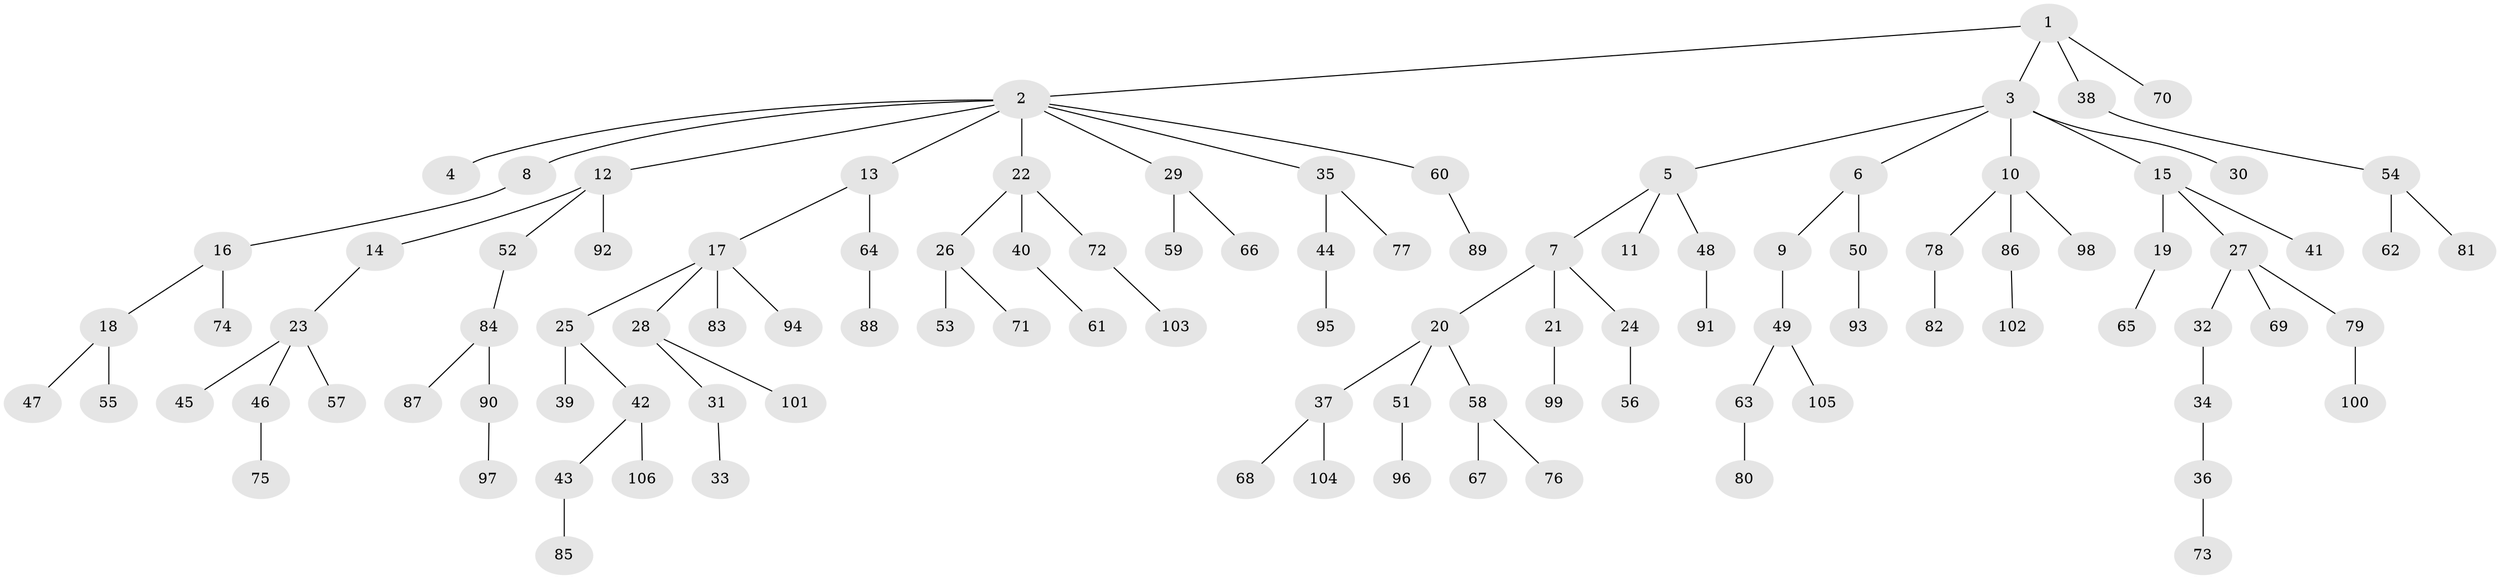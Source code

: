 // coarse degree distribution, {11: 0.023809523809523808, 4: 0.047619047619047616, 1: 0.5952380952380952, 5: 0.047619047619047616, 3: 0.09523809523809523, 2: 0.19047619047619047}
// Generated by graph-tools (version 1.1) at 2025/19/03/04/25 18:19:05]
// undirected, 106 vertices, 105 edges
graph export_dot {
graph [start="1"]
  node [color=gray90,style=filled];
  1;
  2;
  3;
  4;
  5;
  6;
  7;
  8;
  9;
  10;
  11;
  12;
  13;
  14;
  15;
  16;
  17;
  18;
  19;
  20;
  21;
  22;
  23;
  24;
  25;
  26;
  27;
  28;
  29;
  30;
  31;
  32;
  33;
  34;
  35;
  36;
  37;
  38;
  39;
  40;
  41;
  42;
  43;
  44;
  45;
  46;
  47;
  48;
  49;
  50;
  51;
  52;
  53;
  54;
  55;
  56;
  57;
  58;
  59;
  60;
  61;
  62;
  63;
  64;
  65;
  66;
  67;
  68;
  69;
  70;
  71;
  72;
  73;
  74;
  75;
  76;
  77;
  78;
  79;
  80;
  81;
  82;
  83;
  84;
  85;
  86;
  87;
  88;
  89;
  90;
  91;
  92;
  93;
  94;
  95;
  96;
  97;
  98;
  99;
  100;
  101;
  102;
  103;
  104;
  105;
  106;
  1 -- 2;
  1 -- 3;
  1 -- 38;
  1 -- 70;
  2 -- 4;
  2 -- 8;
  2 -- 12;
  2 -- 13;
  2 -- 22;
  2 -- 29;
  2 -- 35;
  2 -- 60;
  3 -- 5;
  3 -- 6;
  3 -- 10;
  3 -- 15;
  3 -- 30;
  5 -- 7;
  5 -- 11;
  5 -- 48;
  6 -- 9;
  6 -- 50;
  7 -- 20;
  7 -- 21;
  7 -- 24;
  8 -- 16;
  9 -- 49;
  10 -- 78;
  10 -- 86;
  10 -- 98;
  12 -- 14;
  12 -- 52;
  12 -- 92;
  13 -- 17;
  13 -- 64;
  14 -- 23;
  15 -- 19;
  15 -- 27;
  15 -- 41;
  16 -- 18;
  16 -- 74;
  17 -- 25;
  17 -- 28;
  17 -- 83;
  17 -- 94;
  18 -- 47;
  18 -- 55;
  19 -- 65;
  20 -- 37;
  20 -- 51;
  20 -- 58;
  21 -- 99;
  22 -- 26;
  22 -- 40;
  22 -- 72;
  23 -- 45;
  23 -- 46;
  23 -- 57;
  24 -- 56;
  25 -- 39;
  25 -- 42;
  26 -- 53;
  26 -- 71;
  27 -- 32;
  27 -- 69;
  27 -- 79;
  28 -- 31;
  28 -- 101;
  29 -- 59;
  29 -- 66;
  31 -- 33;
  32 -- 34;
  34 -- 36;
  35 -- 44;
  35 -- 77;
  36 -- 73;
  37 -- 68;
  37 -- 104;
  38 -- 54;
  40 -- 61;
  42 -- 43;
  42 -- 106;
  43 -- 85;
  44 -- 95;
  46 -- 75;
  48 -- 91;
  49 -- 63;
  49 -- 105;
  50 -- 93;
  51 -- 96;
  52 -- 84;
  54 -- 62;
  54 -- 81;
  58 -- 67;
  58 -- 76;
  60 -- 89;
  63 -- 80;
  64 -- 88;
  72 -- 103;
  78 -- 82;
  79 -- 100;
  84 -- 87;
  84 -- 90;
  86 -- 102;
  90 -- 97;
}

